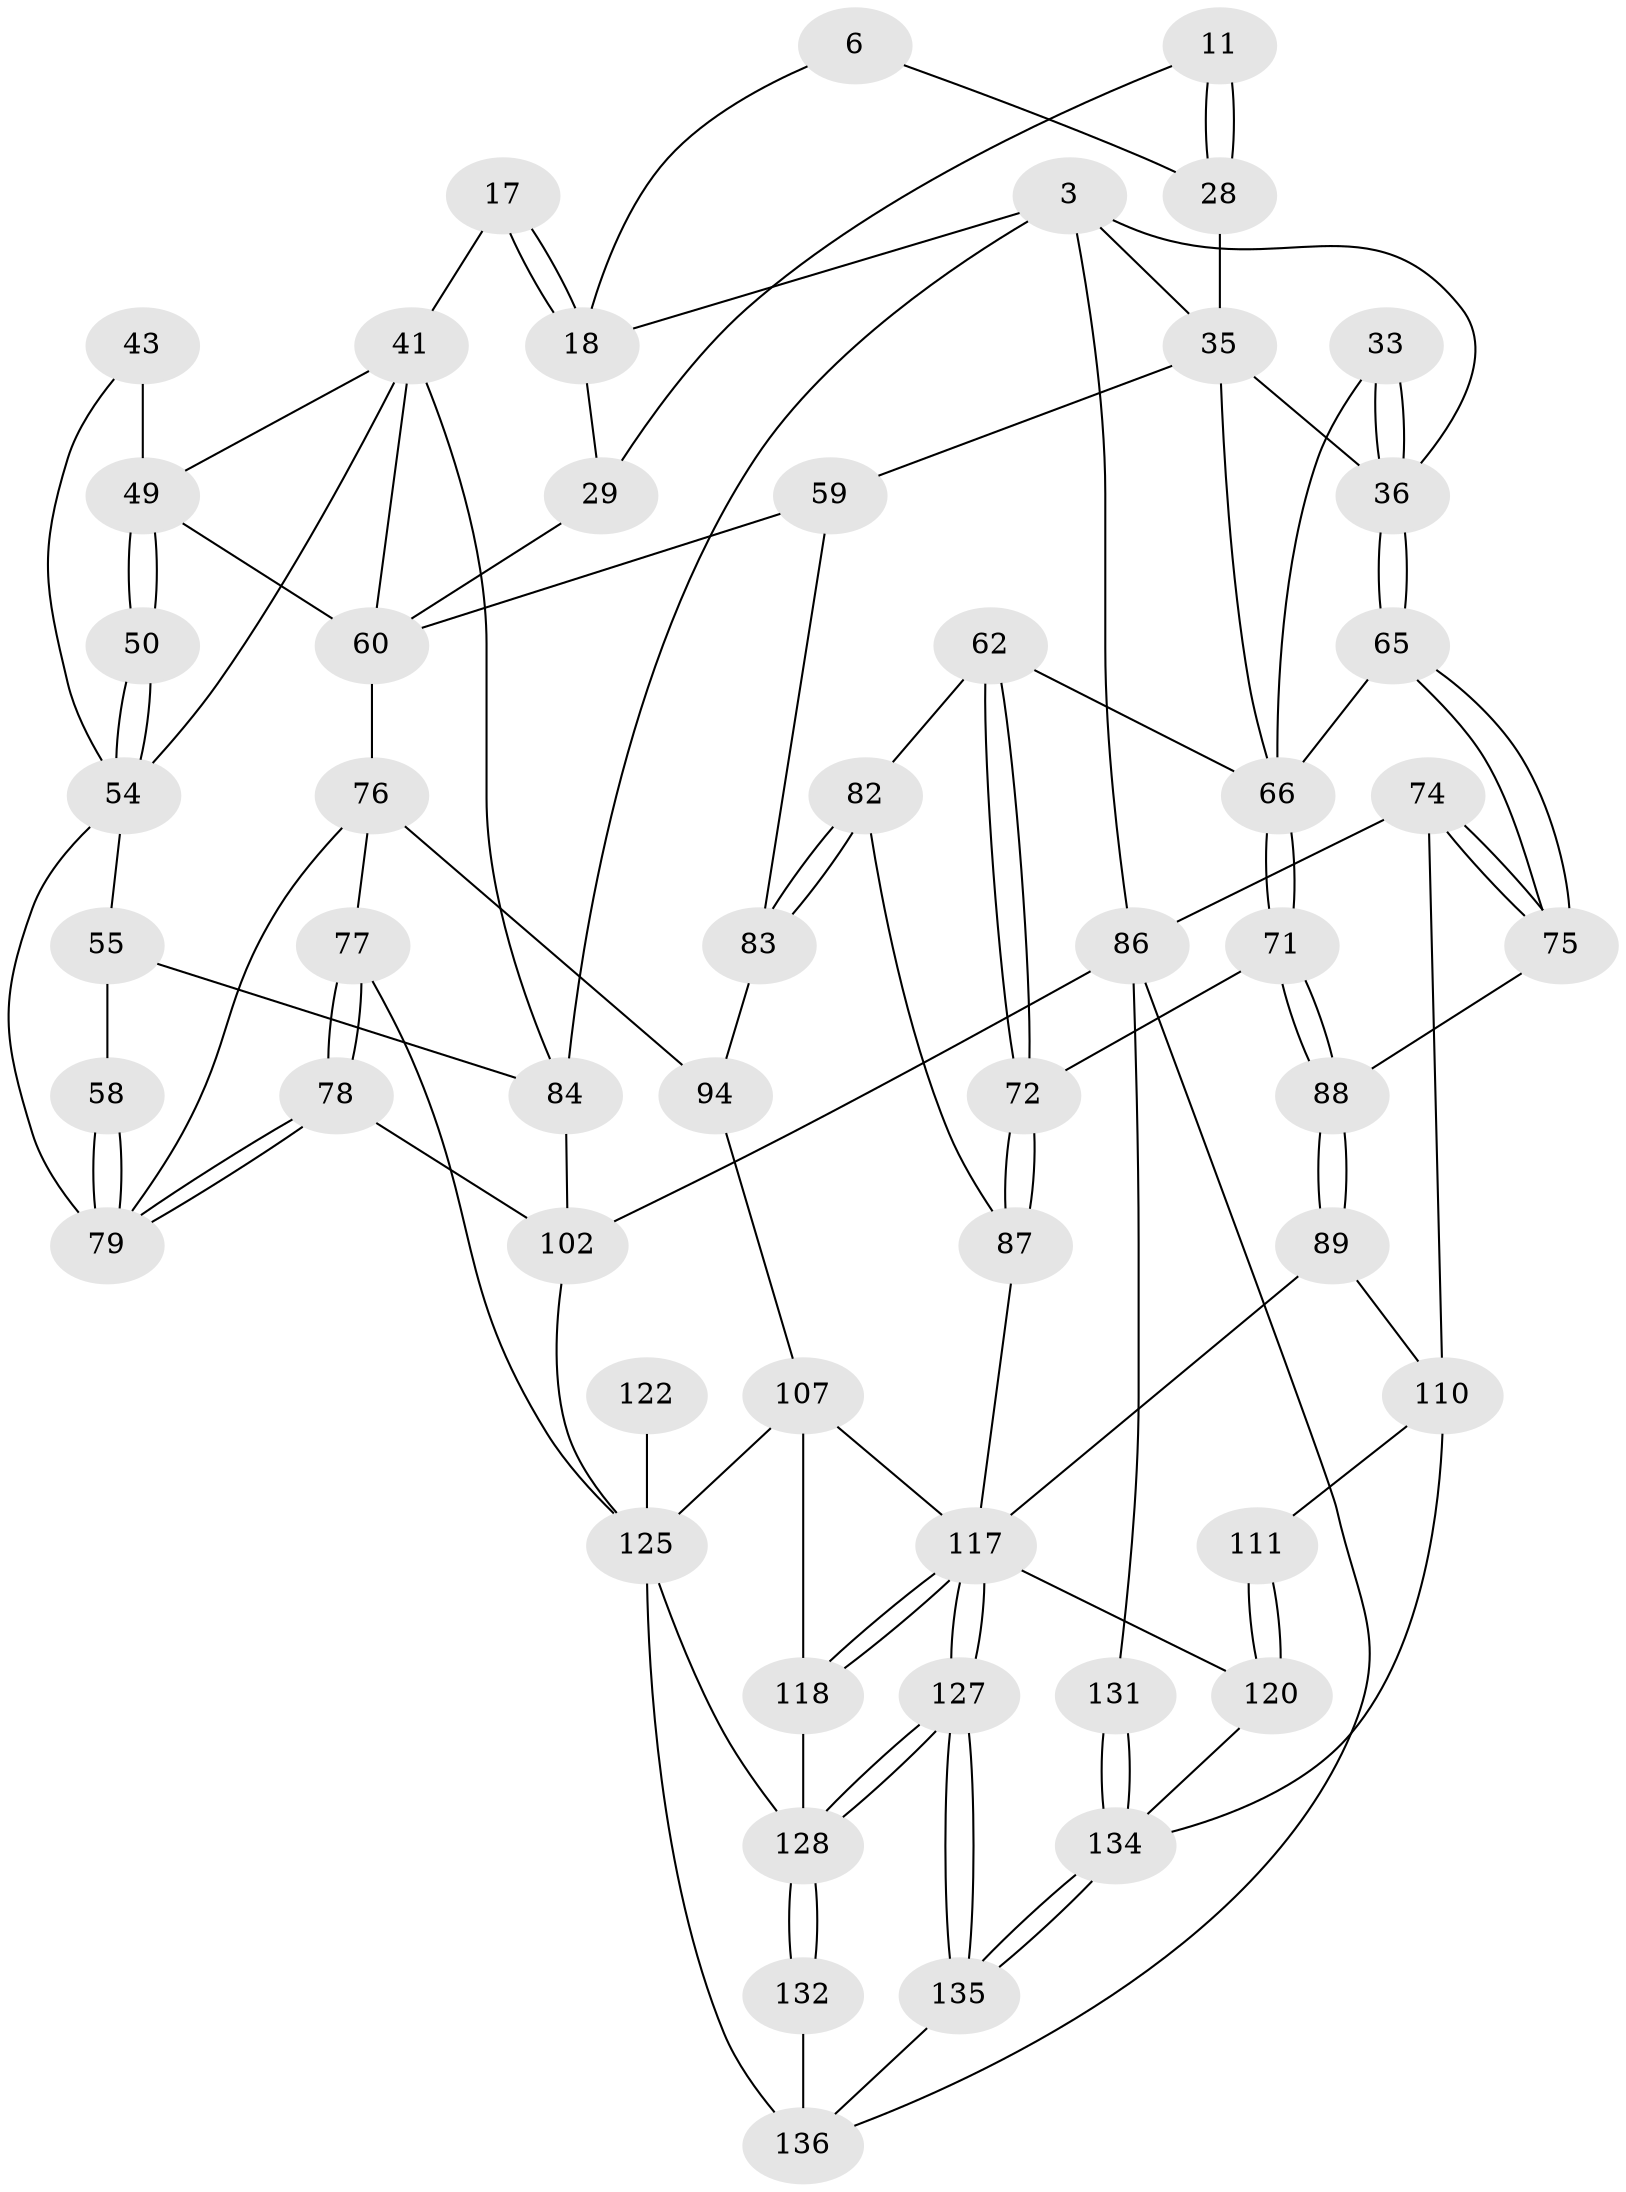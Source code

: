 // original degree distribution, {3: 0.022058823529411766, 6: 0.21323529411764705, 4: 0.21323529411764705, 5: 0.5514705882352942}
// Generated by graph-tools (version 1.1) at 2025/06/03/04/25 22:06:32]
// undirected, 54 vertices, 116 edges
graph export_dot {
graph [start="1"]
  node [color=gray90,style=filled];
  3 [pos="+0+0",super="+2"];
  6 [pos="+0.5528645012185402+0"];
  11 [pos="+0.5177429974780015+0.11760689009782051"];
  17 [pos="+0.24318165256834384+0.10219459650827915"];
  18 [pos="+0.4125506600943373+0.12203184139794657",super="+13+16"];
  28 [pos="+0.550636681544793+0.1702130612908289",super="+9+10"];
  29 [pos="+0.4486741515823161+0.16340866897293155",super="+12"];
  33 [pos="+0.7452093215584343+0.253250122595342"];
  35 [pos="+0.6513372858228103+0.2871655353151634",super="+26+27+25"];
  36 [pos="+1+0",super="+15+24"];
  41 [pos="+0.04275652907973955+0.2392593079934824",super="+23"];
  43 [pos="+0.17073278770755285+0.3221952331180139"];
  49 [pos="+0.2836364980726017+0.4008448789819089",super="+38+48"];
  50 [pos="+0.22111499277117233+0.42280886957384317"];
  54 [pos="+0.1900540818724672+0.45303732588391593",super="+45"];
  55 [pos="+0.02917503817526599+0.48052329835636026"];
  58 [pos="+0.16572903764929006+0.5164135623783813"];
  59 [pos="+0.541395366009031+0.45846584833775356",super="+53+46"];
  60 [pos="+0.4619530603229902+0.4693526402537605",super="+52"];
  62 [pos="+0.7584910980548596+0.4157442338470538"];
  65 [pos="+1+0.27545795016218355"];
  66 [pos="+1+0.32979465553456827",super="+61"];
  71 [pos="+0.8764631803196155+0.5018908998263819"];
  72 [pos="+0.7902042801628428+0.4664800949681931"];
  74 [pos="+1+0.7294365439366578"];
  75 [pos="+1+0.46438882044916313"];
  76 [pos="+0.34756529701380773+0.5903022706067156",super="+70+69+67"];
  77 [pos="+0.25279303918332224+0.6172651953305127"];
  78 [pos="+0.18862809684682058+0.5598849428871541"];
  79 [pos="+0.18750572495816545+0.5569684832692635",super="+68+57"];
  82 [pos="+0.6312421933359372+0.6051105740784427",super="+63"];
  83 [pos="+0.6016400759379498+0.625802889826667",super="+80+64"];
  84 [pos="+0+0.6345927789519316",super="+56+42+19"];
  86 [pos="+0+1",super="+73"];
  87 [pos="+0.7432241052090491+0.5928844533388351"];
  88 [pos="+0.9000144965446621+0.5330024076791569"];
  89 [pos="+0.9370768293302516+0.6603396404943853"];
  94 [pos="+0.4492540859894169+0.6843630965287393",super="+92+93"];
  102 [pos="+0.059825815608966944+0.7762093200136742",super="+85+95"];
  107 [pos="+0.511569147931383+0.766086449959036",super="+104+106"];
  110 [pos="+0.9285848725388083+0.8641691010088604",super="+103"];
  111 [pos="+0.8528494748723763+0.8451814170781233"];
  117 [pos="+0.6255634009980985+0.9019742414430106",super="+116+96+91"];
  118 [pos="+0.5640248053685887+0.858768421445424",super="+115"];
  120 [pos="+0.7845242456759225+0.8736178587795992",super="+119+109+108"];
  122 [pos="+0.292180665177646+0.9040438784289883"];
  125 [pos="+0.09781923597044363+0.9164610670224024",super="+101+121"];
  127 [pos="+0.5991233566828464+1"];
  128 [pos="+0.5486640830785487+1",super="+123+124"];
  131 [pos="+1+1"];
  132 [pos="+0.47964448932383047+0.9551040034258778"];
  134 [pos="+0.7016308359988189+1",super="+130+129"];
  135 [pos="+0.6148688299054822+1"];
  136 [pos="+0.3070654726431024+1",super="+126+133"];
  3 -- 86 [weight=2];
  3 -- 18;
  3 -- 84;
  3 -- 36;
  3 -- 35;
  6 -- 18;
  6 -- 28;
  11 -- 28 [weight=2];
  11 -- 28;
  11 -- 29;
  17 -- 18 [weight=2];
  17 -- 18;
  17 -- 41;
  18 -- 29 [weight=2];
  28 -- 35 [weight=2];
  29 -- 60;
  33 -- 36 [weight=2];
  33 -- 36;
  33 -- 66;
  35 -- 59 [weight=2];
  35 -- 36 [weight=2];
  35 -- 66;
  36 -- 65;
  36 -- 65;
  41 -- 84 [weight=2];
  41 -- 49;
  41 -- 54;
  41 -- 60;
  43 -- 49 [weight=2];
  43 -- 54;
  49 -- 50 [weight=2];
  49 -- 50;
  49 -- 60 [weight=2];
  50 -- 54;
  50 -- 54;
  54 -- 79;
  54 -- 55;
  55 -- 58;
  55 -- 84;
  58 -- 79 [weight=2];
  58 -- 79;
  59 -- 60 [weight=3];
  59 -- 83;
  60 -- 76 [weight=2];
  62 -- 72;
  62 -- 72;
  62 -- 82;
  62 -- 66;
  65 -- 66;
  65 -- 75;
  65 -- 75;
  66 -- 71;
  66 -- 71;
  71 -- 72;
  71 -- 88;
  71 -- 88;
  72 -- 87;
  72 -- 87;
  74 -- 75;
  74 -- 75;
  74 -- 86;
  74 -- 110;
  75 -- 88;
  76 -- 77;
  76 -- 94 [weight=2];
  76 -- 79;
  77 -- 78;
  77 -- 78;
  77 -- 125;
  78 -- 79;
  78 -- 79;
  78 -- 102;
  82 -- 83 [weight=2];
  82 -- 83;
  82 -- 87;
  83 -- 94 [weight=2];
  84 -- 102 [weight=2];
  86 -- 131;
  86 -- 102;
  86 -- 136;
  87 -- 117;
  88 -- 89;
  88 -- 89;
  89 -- 117;
  89 -- 110;
  94 -- 107 [weight=2];
  102 -- 125;
  107 -- 117;
  107 -- 125;
  107 -- 118 [weight=2];
  110 -- 111;
  110 -- 134;
  111 -- 120 [weight=2];
  111 -- 120;
  117 -- 118;
  117 -- 118;
  117 -- 127;
  117 -- 127;
  117 -- 120 [weight=3];
  118 -- 128 [weight=2];
  120 -- 134;
  122 -- 125 [weight=3];
  125 -- 128;
  125 -- 136 [weight=2];
  127 -- 128;
  127 -- 128;
  127 -- 135;
  127 -- 135;
  128 -- 132 [weight=2];
  128 -- 132;
  131 -- 134 [weight=2];
  131 -- 134;
  132 -- 136;
  134 -- 135;
  134 -- 135;
  135 -- 136;
}

